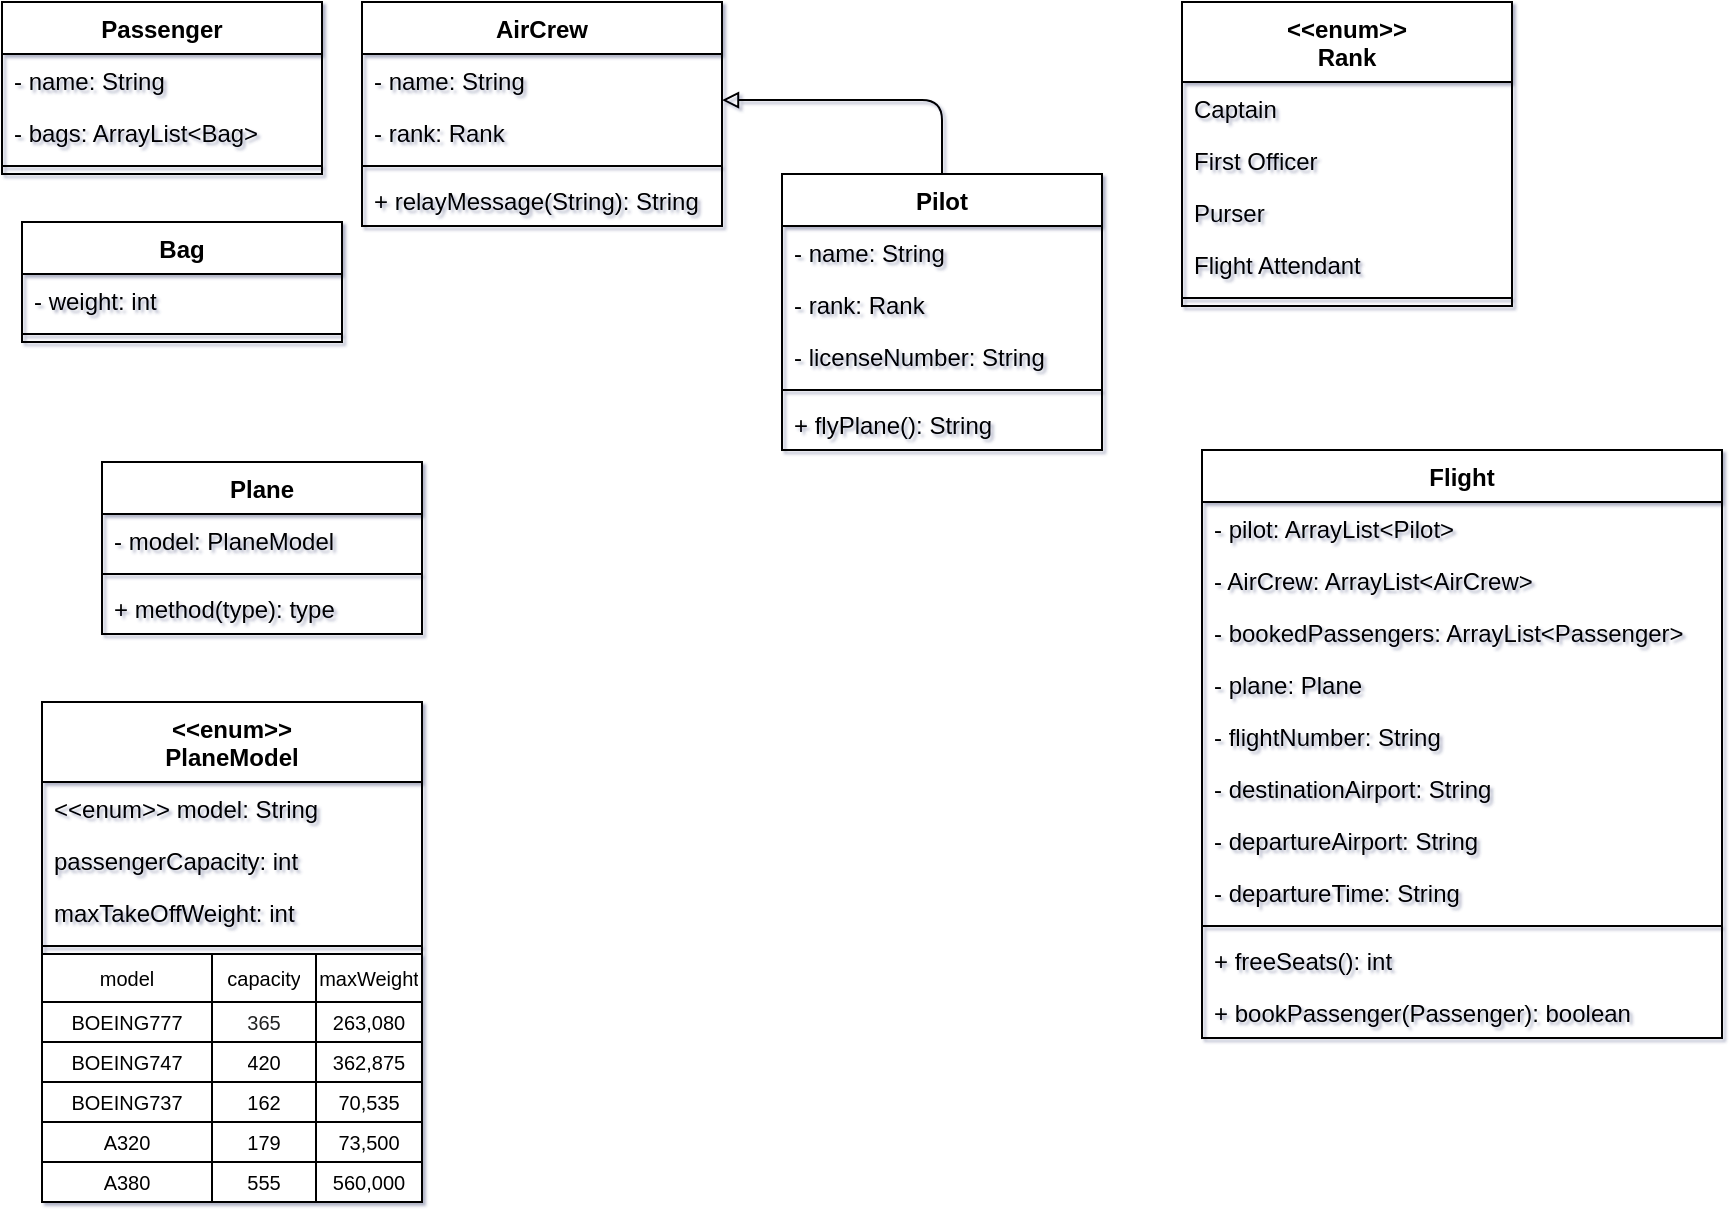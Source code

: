<mxfile version="14.1.8" type="device"><diagram name="Page-1" id="c4acf3e9-155e-7222-9cf6-157b1a14988f"><mxGraphModel dx="932" dy="692" grid="1" gridSize="10" guides="1" tooltips="1" connect="1" arrows="1" fold="1" page="1" pageScale="1" pageWidth="850" pageHeight="1100" background="#ffffff" math="0" shadow="1"><root><mxCell id="0"/><mxCell id="1" parent="0"/><mxCell id="mYB9WtVpFrJXikWHJiPu-6" value="Passenger" style="swimlane;fontStyle=1;align=center;verticalAlign=top;childLayout=stackLayout;horizontal=1;startSize=26;horizontalStack=0;resizeParent=1;resizeParentMax=0;resizeLast=0;collapsible=1;marginBottom=0;" vertex="1" parent="1"><mxGeometry x="40" y="50" width="160" height="86" as="geometry"/></mxCell><mxCell id="mYB9WtVpFrJXikWHJiPu-7" value="- name: String" style="text;strokeColor=none;fillColor=none;align=left;verticalAlign=top;spacingLeft=4;spacingRight=4;overflow=hidden;rotatable=0;points=[[0,0.5],[1,0.5]];portConstraint=eastwest;" vertex="1" parent="mYB9WtVpFrJXikWHJiPu-6"><mxGeometry y="26" width="160" height="26" as="geometry"/></mxCell><mxCell id="mYB9WtVpFrJXikWHJiPu-28" value="- bags: ArrayList&lt;Bag&gt;" style="text;strokeColor=none;fillColor=none;align=left;verticalAlign=top;spacingLeft=4;spacingRight=4;overflow=hidden;rotatable=0;points=[[0,0.5],[1,0.5]];portConstraint=eastwest;" vertex="1" parent="mYB9WtVpFrJXikWHJiPu-6"><mxGeometry y="52" width="160" height="26" as="geometry"/></mxCell><mxCell id="mYB9WtVpFrJXikWHJiPu-8" value="" style="line;strokeWidth=1;fillColor=none;align=left;verticalAlign=middle;spacingTop=-1;spacingLeft=3;spacingRight=3;rotatable=0;labelPosition=right;points=[];portConstraint=eastwest;" vertex="1" parent="mYB9WtVpFrJXikWHJiPu-6"><mxGeometry y="78" width="160" height="8" as="geometry"/></mxCell><mxCell id="mYB9WtVpFrJXikWHJiPu-86" value="Bag" style="swimlane;fontStyle=1;align=center;verticalAlign=top;childLayout=stackLayout;horizontal=1;startSize=26;horizontalStack=0;resizeParent=1;resizeParentMax=0;resizeLast=0;collapsible=1;marginBottom=0;" vertex="1" parent="1"><mxGeometry x="50" y="160" width="160" height="60" as="geometry"/></mxCell><mxCell id="mYB9WtVpFrJXikWHJiPu-87" value="- weight: int" style="text;strokeColor=none;fillColor=none;align=left;verticalAlign=top;spacingLeft=4;spacingRight=4;overflow=hidden;rotatable=0;points=[[0,0.5],[1,0.5]];portConstraint=eastwest;" vertex="1" parent="mYB9WtVpFrJXikWHJiPu-86"><mxGeometry y="26" width="160" height="26" as="geometry"/></mxCell><mxCell id="mYB9WtVpFrJXikWHJiPu-89" value="" style="line;strokeWidth=1;fillColor=none;align=left;verticalAlign=middle;spacingTop=-1;spacingLeft=3;spacingRight=3;rotatable=0;labelPosition=right;points=[];portConstraint=eastwest;" vertex="1" parent="mYB9WtVpFrJXikWHJiPu-86"><mxGeometry y="52" width="160" height="8" as="geometry"/></mxCell><mxCell id="mYB9WtVpFrJXikWHJiPu-10" value="&lt;&lt;enum&gt;&gt;&#10;PlaneModel" style="swimlane;fontStyle=1;align=center;verticalAlign=top;childLayout=stackLayout;horizontal=1;startSize=40;horizontalStack=0;resizeParent=1;resizeParentMax=0;resizeLast=0;collapsible=1;marginBottom=0;" vertex="1" parent="1"><mxGeometry x="60" y="400" width="190" height="250" as="geometry"/></mxCell><mxCell id="mYB9WtVpFrJXikWHJiPu-11" value="&lt;&lt;enum&gt;&gt; model: String" style="text;strokeColor=none;fillColor=none;align=left;verticalAlign=top;spacingLeft=4;spacingRight=4;overflow=hidden;rotatable=0;points=[[0,0.5],[1,0.5]];portConstraint=eastwest;" vertex="1" parent="mYB9WtVpFrJXikWHJiPu-10"><mxGeometry y="40" width="190" height="26" as="geometry"/></mxCell><mxCell id="mYB9WtVpFrJXikWHJiPu-50" value="passengerCapacity: int" style="text;strokeColor=none;fillColor=none;align=left;verticalAlign=top;spacingLeft=4;spacingRight=4;overflow=hidden;rotatable=0;points=[[0,0.5],[1,0.5]];portConstraint=eastwest;" vertex="1" parent="mYB9WtVpFrJXikWHJiPu-10"><mxGeometry y="66" width="190" height="26" as="geometry"/></mxCell><mxCell id="mYB9WtVpFrJXikWHJiPu-51" value="maxTakeOffWeight: int" style="text;strokeColor=none;fillColor=none;align=left;verticalAlign=top;spacingLeft=4;spacingRight=4;overflow=hidden;rotatable=0;points=[[0,0.5],[1,0.5]];portConstraint=eastwest;" vertex="1" parent="mYB9WtVpFrJXikWHJiPu-10"><mxGeometry y="92" width="190" height="26" as="geometry"/></mxCell><mxCell id="mYB9WtVpFrJXikWHJiPu-12" value="" style="line;strokeWidth=1;fillColor=none;align=left;verticalAlign=middle;spacingTop=-1;spacingLeft=3;spacingRight=3;rotatable=0;labelPosition=right;points=[];portConstraint=eastwest;fontSize=10;" vertex="1" parent="mYB9WtVpFrJXikWHJiPu-10"><mxGeometry y="118" width="190" height="8" as="geometry"/></mxCell><mxCell id="mYB9WtVpFrJXikWHJiPu-52" value="" style="shape=table;html=1;whiteSpace=wrap;startSize=0;container=1;collapsible=0;childLayout=tableLayout;fontSize=10;" vertex="1" parent="mYB9WtVpFrJXikWHJiPu-10"><mxGeometry y="126" width="190" height="124" as="geometry"/></mxCell><mxCell id="mYB9WtVpFrJXikWHJiPu-73" value="" style="shape=partialRectangle;html=1;whiteSpace=wrap;collapsible=0;dropTarget=0;pointerEvents=0;fillColor=none;top=0;left=0;bottom=0;right=0;points=[[0,0.5],[1,0.5]];portConstraint=eastwest;fontSize=10;" vertex="1" parent="mYB9WtVpFrJXikWHJiPu-52"><mxGeometry width="190" height="24" as="geometry"/></mxCell><mxCell id="mYB9WtVpFrJXikWHJiPu-74" value="model" style="shape=partialRectangle;html=1;whiteSpace=wrap;connectable=0;overflow=hidden;fillColor=none;top=0;left=0;bottom=0;right=0;fontSize=10;" vertex="1" parent="mYB9WtVpFrJXikWHJiPu-73"><mxGeometry width="85" height="24" as="geometry"/></mxCell><mxCell id="mYB9WtVpFrJXikWHJiPu-75" value="capacity" style="shape=partialRectangle;html=1;whiteSpace=wrap;connectable=0;overflow=hidden;fillColor=none;top=0;left=0;bottom=0;right=0;fontSize=10;" vertex="1" parent="mYB9WtVpFrJXikWHJiPu-73"><mxGeometry x="85" width="52" height="24" as="geometry"/></mxCell><mxCell id="mYB9WtVpFrJXikWHJiPu-76" value="maxWeight" style="shape=partialRectangle;html=1;whiteSpace=wrap;connectable=0;overflow=hidden;fillColor=none;top=0;left=0;bottom=0;right=0;fontSize=10;" vertex="1" parent="mYB9WtVpFrJXikWHJiPu-73"><mxGeometry x="137" width="53" height="24" as="geometry"/></mxCell><mxCell id="mYB9WtVpFrJXikWHJiPu-53" value="" style="shape=partialRectangle;html=1;whiteSpace=wrap;collapsible=0;dropTarget=0;pointerEvents=0;fillColor=none;top=0;left=0;bottom=0;right=0;points=[[0,0.5],[1,0.5]];portConstraint=eastwest;fontSize=10;" vertex="1" parent="mYB9WtVpFrJXikWHJiPu-52"><mxGeometry y="24" width="190" height="20" as="geometry"/></mxCell><mxCell id="mYB9WtVpFrJXikWHJiPu-54" value="BOEING777" style="shape=partialRectangle;html=1;whiteSpace=wrap;connectable=0;overflow=hidden;fillColor=none;top=0;left=0;bottom=0;right=0;fontSize=10;" vertex="1" parent="mYB9WtVpFrJXikWHJiPu-53"><mxGeometry width="85" height="20" as="geometry"/></mxCell><mxCell id="mYB9WtVpFrJXikWHJiPu-55" value="&lt;span style=&quot;color: rgb(32, 33, 34); font-family: sans-serif; font-size: 10px; background-color: rgb(255, 255, 255);&quot;&gt;365&lt;/span&gt;" style="shape=partialRectangle;html=1;whiteSpace=wrap;connectable=0;overflow=hidden;fillColor=none;top=0;left=0;bottom=0;right=0;fontSize=10;" vertex="1" parent="mYB9WtVpFrJXikWHJiPu-53"><mxGeometry x="85" width="52" height="20" as="geometry"/></mxCell><mxCell id="mYB9WtVpFrJXikWHJiPu-56" value="263,080" style="shape=partialRectangle;html=1;whiteSpace=wrap;connectable=0;overflow=hidden;fillColor=none;top=0;left=0;bottom=0;right=0;fontSize=10;" vertex="1" parent="mYB9WtVpFrJXikWHJiPu-53"><mxGeometry x="137" width="53" height="20" as="geometry"/></mxCell><mxCell id="mYB9WtVpFrJXikWHJiPu-57" value="" style="shape=partialRectangle;html=1;whiteSpace=wrap;collapsible=0;dropTarget=0;pointerEvents=0;fillColor=none;top=0;left=0;bottom=0;right=0;points=[[0,0.5],[1,0.5]];portConstraint=eastwest;fontSize=10;" vertex="1" parent="mYB9WtVpFrJXikWHJiPu-52"><mxGeometry y="44" width="190" height="20" as="geometry"/></mxCell><mxCell id="mYB9WtVpFrJXikWHJiPu-58" value="&lt;span style=&quot;font-size: 10px;&quot;&gt;BOEING747&lt;/span&gt;" style="shape=partialRectangle;html=1;whiteSpace=wrap;connectable=0;overflow=hidden;fillColor=none;top=0;left=0;bottom=0;right=0;fontSize=10;" vertex="1" parent="mYB9WtVpFrJXikWHJiPu-57"><mxGeometry width="85" height="20" as="geometry"/></mxCell><mxCell id="mYB9WtVpFrJXikWHJiPu-59" value="420" style="shape=partialRectangle;html=1;whiteSpace=wrap;connectable=0;overflow=hidden;fillColor=none;top=0;left=0;bottom=0;right=0;fontSize=10;" vertex="1" parent="mYB9WtVpFrJXikWHJiPu-57"><mxGeometry x="85" width="52" height="20" as="geometry"/></mxCell><mxCell id="mYB9WtVpFrJXikWHJiPu-60" value="362,875" style="shape=partialRectangle;html=1;whiteSpace=wrap;connectable=0;overflow=hidden;fillColor=none;top=0;left=0;bottom=0;right=0;fontSize=10;" vertex="1" parent="mYB9WtVpFrJXikWHJiPu-57"><mxGeometry x="137" width="53" height="20" as="geometry"/></mxCell><mxCell id="mYB9WtVpFrJXikWHJiPu-61" value="" style="shape=partialRectangle;html=1;whiteSpace=wrap;collapsible=0;dropTarget=0;pointerEvents=0;fillColor=none;top=0;left=0;bottom=0;right=0;points=[[0,0.5],[1,0.5]];portConstraint=eastwest;fontSize=10;" vertex="1" parent="mYB9WtVpFrJXikWHJiPu-52"><mxGeometry y="64" width="190" height="20" as="geometry"/></mxCell><mxCell id="mYB9WtVpFrJXikWHJiPu-62" value="&lt;span style=&quot;font-size: 10px;&quot;&gt;BOEING737&lt;/span&gt;" style="shape=partialRectangle;html=1;whiteSpace=wrap;connectable=0;overflow=hidden;fillColor=none;top=0;left=0;bottom=0;right=0;fontSize=10;" vertex="1" parent="mYB9WtVpFrJXikWHJiPu-61"><mxGeometry width="85" height="20" as="geometry"/></mxCell><mxCell id="mYB9WtVpFrJXikWHJiPu-63" value="162" style="shape=partialRectangle;html=1;whiteSpace=wrap;connectable=0;overflow=hidden;fillColor=none;top=0;left=0;bottom=0;right=0;fontSize=10;" vertex="1" parent="mYB9WtVpFrJXikWHJiPu-61"><mxGeometry x="85" width="52" height="20" as="geometry"/></mxCell><mxCell id="mYB9WtVpFrJXikWHJiPu-64" value="70,535" style="shape=partialRectangle;html=1;whiteSpace=wrap;connectable=0;overflow=hidden;fillColor=none;top=0;left=0;bottom=0;right=0;fontSize=10;" vertex="1" parent="mYB9WtVpFrJXikWHJiPu-61"><mxGeometry x="137" width="53" height="20" as="geometry"/></mxCell><mxCell id="mYB9WtVpFrJXikWHJiPu-65" value="" style="shape=partialRectangle;html=1;whiteSpace=wrap;collapsible=0;dropTarget=0;pointerEvents=0;fillColor=none;top=0;left=0;bottom=0;right=0;points=[[0,0.5],[1,0.5]];portConstraint=eastwest;fontSize=10;" vertex="1" parent="mYB9WtVpFrJXikWHJiPu-52"><mxGeometry y="84" width="190" height="20" as="geometry"/></mxCell><mxCell id="mYB9WtVpFrJXikWHJiPu-66" value="&lt;span style=&quot;text-align: left; font-size: 10px;&quot;&gt;A320&lt;/span&gt;" style="shape=partialRectangle;html=1;whiteSpace=wrap;connectable=0;overflow=hidden;fillColor=none;top=0;left=0;bottom=0;right=0;fontSize=10;" vertex="1" parent="mYB9WtVpFrJXikWHJiPu-65"><mxGeometry width="85" height="20" as="geometry"/></mxCell><mxCell id="mYB9WtVpFrJXikWHJiPu-67" value="179" style="shape=partialRectangle;html=1;whiteSpace=wrap;connectable=0;overflow=hidden;fillColor=none;top=0;left=0;bottom=0;right=0;fontSize=10;" vertex="1" parent="mYB9WtVpFrJXikWHJiPu-65"><mxGeometry x="85" width="52" height="20" as="geometry"/></mxCell><mxCell id="mYB9WtVpFrJXikWHJiPu-68" value="73,500" style="shape=partialRectangle;html=1;whiteSpace=wrap;connectable=0;overflow=hidden;fillColor=none;top=0;left=0;bottom=0;right=0;fontSize=10;" vertex="1" parent="mYB9WtVpFrJXikWHJiPu-65"><mxGeometry x="137" width="53" height="20" as="geometry"/></mxCell><mxCell id="mYB9WtVpFrJXikWHJiPu-69" value="" style="shape=partialRectangle;html=1;whiteSpace=wrap;collapsible=0;dropTarget=0;pointerEvents=0;fillColor=none;top=0;left=0;bottom=0;right=0;points=[[0,0.5],[1,0.5]];portConstraint=eastwest;fontSize=10;" vertex="1" parent="mYB9WtVpFrJXikWHJiPu-52"><mxGeometry y="104" width="190" height="20" as="geometry"/></mxCell><mxCell id="mYB9WtVpFrJXikWHJiPu-70" value="&lt;span style=&quot;text-align: left; font-size: 10px;&quot;&gt;A380&lt;/span&gt;" style="shape=partialRectangle;html=1;whiteSpace=wrap;connectable=0;overflow=hidden;fillColor=none;top=0;left=0;bottom=0;right=0;fontSize=10;" vertex="1" parent="mYB9WtVpFrJXikWHJiPu-69"><mxGeometry width="85" height="20" as="geometry"/></mxCell><mxCell id="mYB9WtVpFrJXikWHJiPu-71" value="555" style="shape=partialRectangle;html=1;whiteSpace=wrap;connectable=0;overflow=hidden;fillColor=none;top=0;left=0;bottom=0;right=0;fontSize=10;" vertex="1" parent="mYB9WtVpFrJXikWHJiPu-69"><mxGeometry x="85" width="52" height="20" as="geometry"/></mxCell><mxCell id="mYB9WtVpFrJXikWHJiPu-72" value="560,000" style="shape=partialRectangle;html=1;whiteSpace=wrap;connectable=0;overflow=hidden;fillColor=none;top=0;left=0;bottom=0;right=0;fontSize=10;" vertex="1" parent="mYB9WtVpFrJXikWHJiPu-69"><mxGeometry x="137" width="53" height="20" as="geometry"/></mxCell><mxCell id="mYB9WtVpFrJXikWHJiPu-42" value="&lt;&lt;enum&gt;&gt;&#10;Rank" style="swimlane;fontStyle=1;align=center;verticalAlign=top;childLayout=stackLayout;horizontal=1;startSize=40;horizontalStack=0;resizeParent=1;resizeParentMax=0;resizeLast=0;collapsible=1;marginBottom=0;" vertex="1" parent="1"><mxGeometry x="630" y="50" width="165" height="152" as="geometry"/></mxCell><mxCell id="mYB9WtVpFrJXikWHJiPu-43" value="Captain" style="text;strokeColor=none;fillColor=none;align=left;verticalAlign=top;spacingLeft=4;spacingRight=4;overflow=hidden;rotatable=0;points=[[0,0.5],[1,0.5]];portConstraint=eastwest;" vertex="1" parent="mYB9WtVpFrJXikWHJiPu-42"><mxGeometry y="40" width="165" height="26" as="geometry"/></mxCell><mxCell id="mYB9WtVpFrJXikWHJiPu-44" value="First Officer" style="text;strokeColor=none;fillColor=none;align=left;verticalAlign=top;spacingLeft=4;spacingRight=4;overflow=hidden;rotatable=0;points=[[0,0.5],[1,0.5]];portConstraint=eastwest;" vertex="1" parent="mYB9WtVpFrJXikWHJiPu-42"><mxGeometry y="66" width="165" height="26" as="geometry"/></mxCell><mxCell id="mYB9WtVpFrJXikWHJiPu-45" value="Purser" style="text;strokeColor=none;fillColor=none;align=left;verticalAlign=top;spacingLeft=4;spacingRight=4;overflow=hidden;rotatable=0;points=[[0,0.5],[1,0.5]];portConstraint=eastwest;" vertex="1" parent="mYB9WtVpFrJXikWHJiPu-42"><mxGeometry y="92" width="165" height="26" as="geometry"/></mxCell><mxCell id="mYB9WtVpFrJXikWHJiPu-46" value="Flight Attendant" style="text;strokeColor=none;fillColor=none;align=left;verticalAlign=top;spacingLeft=4;spacingRight=4;overflow=hidden;rotatable=0;points=[[0,0.5],[1,0.5]];portConstraint=eastwest;" vertex="1" parent="mYB9WtVpFrJXikWHJiPu-42"><mxGeometry y="118" width="165" height="26" as="geometry"/></mxCell><mxCell id="mYB9WtVpFrJXikWHJiPu-47" value="" style="line;strokeWidth=1;fillColor=none;align=left;verticalAlign=middle;spacingTop=-1;spacingLeft=3;spacingRight=3;rotatable=0;labelPosition=right;points=[];portConstraint=eastwest;" vertex="1" parent="mYB9WtVpFrJXikWHJiPu-42"><mxGeometry y="144" width="165" height="8" as="geometry"/></mxCell><mxCell id="mYB9WtVpFrJXikWHJiPu-32" value="AirCrew" style="swimlane;fontStyle=1;align=center;verticalAlign=top;childLayout=stackLayout;horizontal=1;startSize=26;horizontalStack=0;resizeParent=1;resizeParentMax=0;resizeLast=0;collapsible=1;marginBottom=0;" vertex="1" parent="1"><mxGeometry x="220" y="50" width="180" height="112" as="geometry"/></mxCell><mxCell id="mYB9WtVpFrJXikWHJiPu-33" value="- name: String" style="text;strokeColor=none;fillColor=none;align=left;verticalAlign=top;spacingLeft=4;spacingRight=4;overflow=hidden;rotatable=0;points=[[0,0.5],[1,0.5]];portConstraint=eastwest;" vertex="1" parent="mYB9WtVpFrJXikWHJiPu-32"><mxGeometry y="26" width="180" height="26" as="geometry"/></mxCell><mxCell id="mYB9WtVpFrJXikWHJiPu-34" value="- rank: Rank" style="text;strokeColor=none;fillColor=none;align=left;verticalAlign=top;spacingLeft=4;spacingRight=4;overflow=hidden;rotatable=0;points=[[0,0.5],[1,0.5]];portConstraint=eastwest;" vertex="1" parent="mYB9WtVpFrJXikWHJiPu-32"><mxGeometry y="52" width="180" height="26" as="geometry"/></mxCell><mxCell id="mYB9WtVpFrJXikWHJiPu-35" value="" style="line;strokeWidth=1;fillColor=none;align=left;verticalAlign=middle;spacingTop=-1;spacingLeft=3;spacingRight=3;rotatable=0;labelPosition=right;points=[];portConstraint=eastwest;" vertex="1" parent="mYB9WtVpFrJXikWHJiPu-32"><mxGeometry y="78" width="180" height="8" as="geometry"/></mxCell><mxCell id="mYB9WtVpFrJXikWHJiPu-36" value="+ relayMessage(String): String" style="text;strokeColor=none;fillColor=none;align=left;verticalAlign=top;spacingLeft=4;spacingRight=4;overflow=hidden;rotatable=0;points=[[0,0.5],[1,0.5]];portConstraint=eastwest;" vertex="1" parent="mYB9WtVpFrJXikWHJiPu-32"><mxGeometry y="86" width="180" height="26" as="geometry"/></mxCell><mxCell id="mYB9WtVpFrJXikWHJiPu-16" value="Pilot" style="swimlane;fontStyle=1;align=center;verticalAlign=top;childLayout=stackLayout;horizontal=1;startSize=26;horizontalStack=0;resizeParent=1;resizeParentMax=0;resizeLast=0;collapsible=1;marginBottom=0;" vertex="1" parent="1"><mxGeometry x="430" y="136" width="160" height="138" as="geometry"/></mxCell><mxCell id="mYB9WtVpFrJXikWHJiPu-17" value="- name: String" style="text;strokeColor=none;fillColor=none;align=left;verticalAlign=top;spacingLeft=4;spacingRight=4;overflow=hidden;rotatable=0;points=[[0,0.5],[1,0.5]];portConstraint=eastwest;" vertex="1" parent="mYB9WtVpFrJXikWHJiPu-16"><mxGeometry y="26" width="160" height="26" as="geometry"/></mxCell><mxCell id="mYB9WtVpFrJXikWHJiPu-39" value="- rank: Rank" style="text;strokeColor=none;fillColor=none;align=left;verticalAlign=top;spacingLeft=4;spacingRight=4;overflow=hidden;rotatable=0;points=[[0,0.5],[1,0.5]];portConstraint=eastwest;" vertex="1" parent="mYB9WtVpFrJXikWHJiPu-16"><mxGeometry y="52" width="160" height="26" as="geometry"/></mxCell><mxCell id="mYB9WtVpFrJXikWHJiPu-40" value="- licenseNumber: String" style="text;strokeColor=none;fillColor=none;align=left;verticalAlign=top;spacingLeft=4;spacingRight=4;overflow=hidden;rotatable=0;points=[[0,0.5],[1,0.5]];portConstraint=eastwest;" vertex="1" parent="mYB9WtVpFrJXikWHJiPu-16"><mxGeometry y="78" width="160" height="26" as="geometry"/></mxCell><mxCell id="mYB9WtVpFrJXikWHJiPu-18" value="" style="line;strokeWidth=1;fillColor=none;align=left;verticalAlign=middle;spacingTop=-1;spacingLeft=3;spacingRight=3;rotatable=0;labelPosition=right;points=[];portConstraint=eastwest;" vertex="1" parent="mYB9WtVpFrJXikWHJiPu-16"><mxGeometry y="104" width="160" height="8" as="geometry"/></mxCell><mxCell id="mYB9WtVpFrJXikWHJiPu-19" value="+ flyPlane(): String" style="text;strokeColor=none;fillColor=none;align=left;verticalAlign=top;spacingLeft=4;spacingRight=4;overflow=hidden;rotatable=0;points=[[0,0.5],[1,0.5]];portConstraint=eastwest;" vertex="1" parent="mYB9WtVpFrJXikWHJiPu-16"><mxGeometry y="112" width="160" height="26" as="geometry"/></mxCell><mxCell id="mYB9WtVpFrJXikWHJiPu-20" value="Plane" style="swimlane;fontStyle=1;align=center;verticalAlign=top;childLayout=stackLayout;horizontal=1;startSize=26;horizontalStack=0;resizeParent=1;resizeParentMax=0;resizeLast=0;collapsible=1;marginBottom=0;" vertex="1" parent="1"><mxGeometry x="90" y="280" width="160" height="86" as="geometry"/></mxCell><mxCell id="mYB9WtVpFrJXikWHJiPu-21" value="- model: PlaneModel" style="text;strokeColor=none;fillColor=none;align=left;verticalAlign=top;spacingLeft=4;spacingRight=4;overflow=hidden;rotatable=0;points=[[0,0.5],[1,0.5]];portConstraint=eastwest;" vertex="1" parent="mYB9WtVpFrJXikWHJiPu-20"><mxGeometry y="26" width="160" height="26" as="geometry"/></mxCell><mxCell id="mYB9WtVpFrJXikWHJiPu-22" value="" style="line;strokeWidth=1;fillColor=none;align=left;verticalAlign=middle;spacingTop=-1;spacingLeft=3;spacingRight=3;rotatable=0;labelPosition=right;points=[];portConstraint=eastwest;" vertex="1" parent="mYB9WtVpFrJXikWHJiPu-20"><mxGeometry y="52" width="160" height="8" as="geometry"/></mxCell><mxCell id="mYB9WtVpFrJXikWHJiPu-23" value="+ method(type): type" style="text;strokeColor=none;fillColor=none;align=left;verticalAlign=top;spacingLeft=4;spacingRight=4;overflow=hidden;rotatable=0;points=[[0,0.5],[1,0.5]];portConstraint=eastwest;" vertex="1" parent="mYB9WtVpFrJXikWHJiPu-20"><mxGeometry y="60" width="160" height="26" as="geometry"/></mxCell><mxCell id="mYB9WtVpFrJXikWHJiPu-24" value="Flight" style="swimlane;fontStyle=1;align=center;verticalAlign=top;childLayout=stackLayout;horizontal=1;startSize=26;horizontalStack=0;resizeParent=1;resizeParentMax=0;resizeLast=0;collapsible=1;marginBottom=0;" vertex="1" parent="1"><mxGeometry x="640" y="274" width="260" height="294" as="geometry"/></mxCell><mxCell id="mYB9WtVpFrJXikWHJiPu-25" value="- pilot: ArrayList&lt;Pilot&gt;" style="text;strokeColor=none;fillColor=none;align=left;verticalAlign=top;spacingLeft=4;spacingRight=4;overflow=hidden;rotatable=0;points=[[0,0.5],[1,0.5]];portConstraint=eastwest;" vertex="1" parent="mYB9WtVpFrJXikWHJiPu-24"><mxGeometry y="26" width="260" height="26" as="geometry"/></mxCell><mxCell id="mYB9WtVpFrJXikWHJiPu-77" value="- AirCrew: ArrayList&lt;AirCrew&gt;" style="text;strokeColor=none;fillColor=none;align=left;verticalAlign=top;spacingLeft=4;spacingRight=4;overflow=hidden;rotatable=0;points=[[0,0.5],[1,0.5]];portConstraint=eastwest;" vertex="1" parent="mYB9WtVpFrJXikWHJiPu-24"><mxGeometry y="52" width="260" height="26" as="geometry"/></mxCell><mxCell id="mYB9WtVpFrJXikWHJiPu-78" value="- bookedPassengers: ArrayList&lt;Passenger&gt;" style="text;strokeColor=none;fillColor=none;align=left;verticalAlign=top;spacingLeft=4;spacingRight=4;overflow=hidden;rotatable=0;points=[[0,0.5],[1,0.5]];portConstraint=eastwest;" vertex="1" parent="mYB9WtVpFrJXikWHJiPu-24"><mxGeometry y="78" width="260" height="26" as="geometry"/></mxCell><mxCell id="mYB9WtVpFrJXikWHJiPu-79" value="- plane: Plane" style="text;strokeColor=none;fillColor=none;align=left;verticalAlign=top;spacingLeft=4;spacingRight=4;overflow=hidden;rotatable=0;points=[[0,0.5],[1,0.5]];portConstraint=eastwest;" vertex="1" parent="mYB9WtVpFrJXikWHJiPu-24"><mxGeometry y="104" width="260" height="26" as="geometry"/></mxCell><mxCell id="mYB9WtVpFrJXikWHJiPu-80" value="- flightNumber: String" style="text;strokeColor=none;fillColor=none;align=left;verticalAlign=top;spacingLeft=4;spacingRight=4;overflow=hidden;rotatable=0;points=[[0,0.5],[1,0.5]];portConstraint=eastwest;" vertex="1" parent="mYB9WtVpFrJXikWHJiPu-24"><mxGeometry y="130" width="260" height="26" as="geometry"/></mxCell><mxCell id="mYB9WtVpFrJXikWHJiPu-81" value="- destinationAirport: String" style="text;strokeColor=none;fillColor=none;align=left;verticalAlign=top;spacingLeft=4;spacingRight=4;overflow=hidden;rotatable=0;points=[[0,0.5],[1,0.5]];portConstraint=eastwest;" vertex="1" parent="mYB9WtVpFrJXikWHJiPu-24"><mxGeometry y="156" width="260" height="26" as="geometry"/></mxCell><mxCell id="mYB9WtVpFrJXikWHJiPu-82" value="- departureAirport: String" style="text;strokeColor=none;fillColor=none;align=left;verticalAlign=top;spacingLeft=4;spacingRight=4;overflow=hidden;rotatable=0;points=[[0,0.5],[1,0.5]];portConstraint=eastwest;" vertex="1" parent="mYB9WtVpFrJXikWHJiPu-24"><mxGeometry y="182" width="260" height="26" as="geometry"/></mxCell><mxCell id="mYB9WtVpFrJXikWHJiPu-83" value="- departureTime: String" style="text;strokeColor=none;fillColor=none;align=left;verticalAlign=top;spacingLeft=4;spacingRight=4;overflow=hidden;rotatable=0;points=[[0,0.5],[1,0.5]];portConstraint=eastwest;" vertex="1" parent="mYB9WtVpFrJXikWHJiPu-24"><mxGeometry y="208" width="260" height="26" as="geometry"/></mxCell><mxCell id="mYB9WtVpFrJXikWHJiPu-26" value="" style="line;strokeWidth=1;fillColor=none;align=left;verticalAlign=middle;spacingTop=-1;spacingLeft=3;spacingRight=3;rotatable=0;labelPosition=right;points=[];portConstraint=eastwest;" vertex="1" parent="mYB9WtVpFrJXikWHJiPu-24"><mxGeometry y="234" width="260" height="8" as="geometry"/></mxCell><mxCell id="mYB9WtVpFrJXikWHJiPu-27" value="+ freeSeats(): int" style="text;strokeColor=none;fillColor=none;align=left;verticalAlign=top;spacingLeft=4;spacingRight=4;overflow=hidden;rotatable=0;points=[[0,0.5],[1,0.5]];portConstraint=eastwest;" vertex="1" parent="mYB9WtVpFrJXikWHJiPu-24"><mxGeometry y="242" width="260" height="26" as="geometry"/></mxCell><mxCell id="mYB9WtVpFrJXikWHJiPu-84" value="+ bookPassenger(Passenger): boolean" style="text;strokeColor=none;fillColor=none;align=left;verticalAlign=top;spacingLeft=4;spacingRight=4;overflow=hidden;rotatable=0;points=[[0,0.5],[1,0.5]];portConstraint=eastwest;" vertex="1" parent="mYB9WtVpFrJXikWHJiPu-24"><mxGeometry y="268" width="260" height="26" as="geometry"/></mxCell><mxCell id="mYB9WtVpFrJXikWHJiPu-85" value="" style="edgeStyle=segmentEdgeStyle;endArrow=block;html=1;fontSize=10;exitX=0.5;exitY=0;exitDx=0;exitDy=0;entryX=1;entryY=-0.115;entryDx=0;entryDy=0;entryPerimeter=0;endFill=0;" edge="1" parent="1" source="mYB9WtVpFrJXikWHJiPu-16" target="mYB9WtVpFrJXikWHJiPu-34"><mxGeometry width="50" height="50" relative="1" as="geometry"><mxPoint x="500" y="100" as="sourcePoint"/><mxPoint x="550" y="50" as="targetPoint"/><Array as="points"><mxPoint x="510" y="99"/></Array></mxGeometry></mxCell></root></mxGraphModel></diagram></mxfile>
